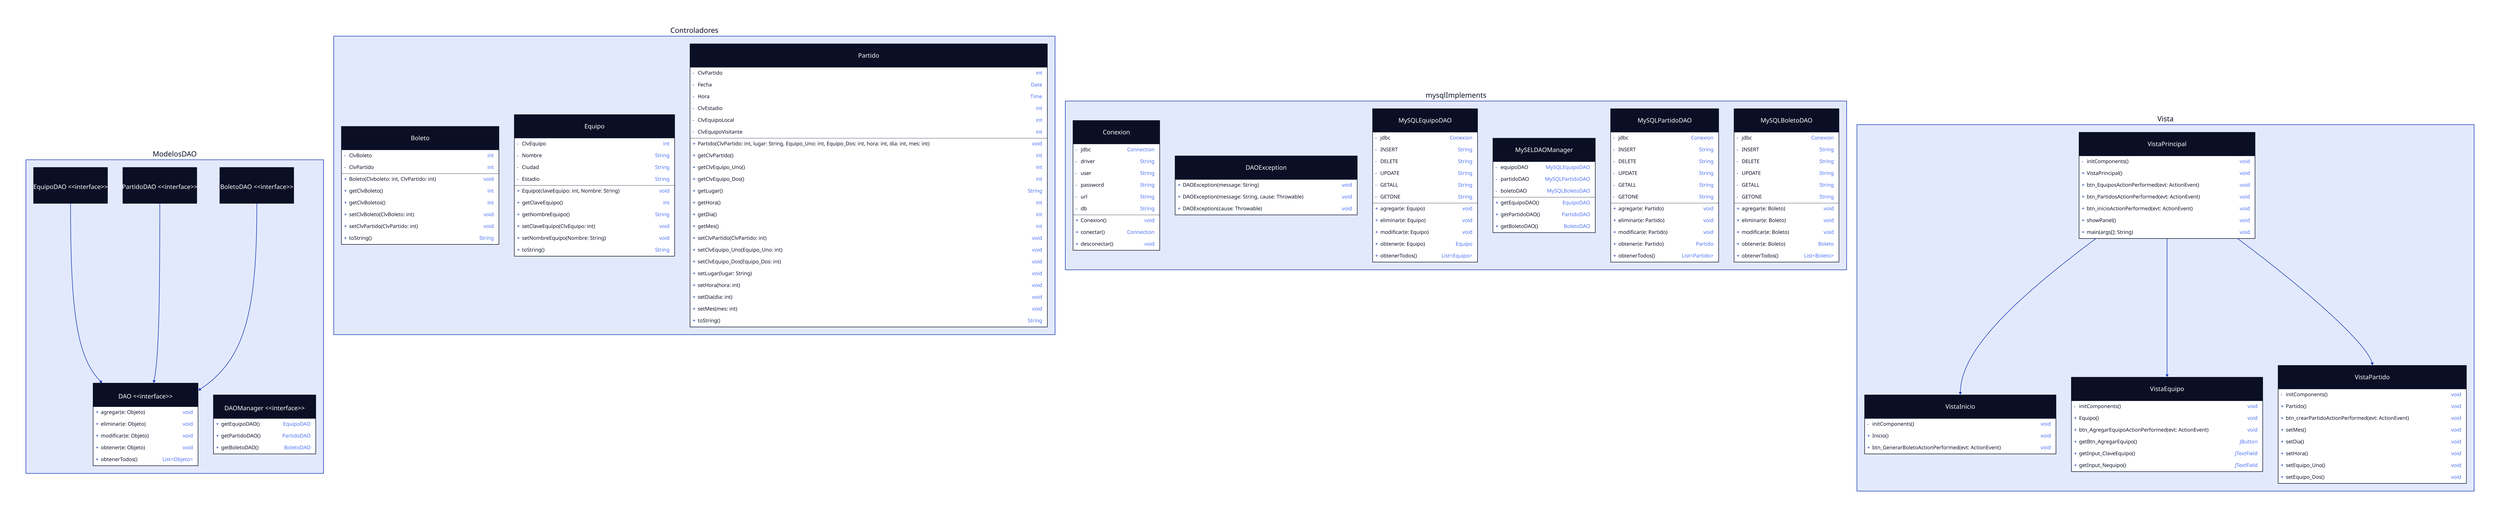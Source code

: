 ModelosDAO {
  DAO: DAO \n\<\<interface\>\>{
    shape: class

    agregar(e\: Objeto): void
    eliminar(e\: Objeto): void
    modificar(e\: Objeto): void
    obtener(e\: Objeto): void
    obtenerTodos(): List<Objeto>
  }

  DAOManager: DAOManager \n\<\<interface\>\>{
    shape: class

    getEquipoDAO(): EquipoDAO
    getPartidoDAO(): PartidoDAO
    getBoletoDAO(): BoletoDAO
  }

  EquipoDAO: EquipoDAO \n\<\<interface\>\>{
    shape: class
  }

  PartidoDAO: PartidoDAO \n\<\<interface\>\>{
    shape: class
  }

  BoletoDAO: BoletoDAO \n\<\<interface\>\>{
    shape: class
  }

  EquipoDAO -> DAO
  PartidoDAO -> DAO
  BoletoDAO -> DAO
}

Controladores {
  Boleto {
    shape: class

    - ClvBoleto: int
    - ClvPartido: int

    Boleto(Clvboleto\: int, ClvPartido\: int)
    getClvBoleto(): int 
    getClvBoletos(): int
    setClvBoleto(ClvBoleto\: int): void
    setClvPartido(ClvPartido\: int): void
    toString(): String
  }
  
  Equipo {
    shape: class

    - ClvEquipo: int
    - Nombre: String
    - Ciudad: String
    - Estadio: String

    Equipo(claveEquipo\: int, Nombre\: String)
    getClaveEquipo(): int
    getNombreEquipo(): String
    setClaveEquipo(ClvEquipo\: int): void
    setNombreEquipo(Nombre\: String): void
    toString(): String
  }

  Partido {
    shape: class

    - ClvPartido: int
    - Fecha: Date
    - Hora: Time
    - ClvEstadio: int
    - ClvEquipoLocal: int
    - ClvEquipoVisitante: int

    Partido(ClvPartido\: int, lugar\: String, Equipo_Uno\: int, Equipo_Dos\: int, hora\: int, dia\: int, mes\: int)  
    getClvPartido(): int
    getClvEquipo_Uno(): int
    getClvEquipo_Dos(): int
    getLugar(): String
    getHora(): int
    getDia(): int
    getMes(): int

    setClvPartido(ClvPartido\: int): void
    setClvEquipo_Uno(Equipo_Uno\: int): void
    setClvEquipo_Dos(Equipo_Dos\: int): void
    setLugar(lugar\: String): void
    setHora(hora\: int): void
    setDia(dia\: int): void
    setMes(mes\: int): void

    toString(): String
  }
}

Vista {
  VistaInicio {
    shape: class

    - initComponents(): void

    Inicio()
    btn_GenerarBoletoActionPerformed(evt\: ActionEvent): void
  }

  VistaEquipo {
    shape: class

    - initComponents(): void

    Equipo()
    btn_AgregarEquipoActionPerformed(evt\: ActionEvent): void
    getBtn_AgregarEquipo(): JButton
    getInput_ClaveEquipo(): JTextField
    getInput_Nequipo(): JTextField
    btn_AgregarEquipoActionPerformed(evt\: ActionEvent): void
  }

  VistaPartido {
    shape: class

    - initComponents(): void

    Partido()
    btn_crearPartidoActionPerformed(evt\: ActionEvent): void
    setMes(): void
    setDia(): void
    setHora(): void
    setEquipo_Uno(): void
    setEquipo_Dos(): void
  }

  VistaPrincipal {
    shape: class

    - initComponents(): void

    VistaPrincipal()
    btn_EquiposActionPerformed(evt\: ActionEvent): void
    btn_PartidosActionPerformed(evt\: ActionEvent): void
    btn_inicioActionPerformed(evt\: ActionEvent): void
    showPanel(): void
    main(args\[\]\: String): void
  }

  VistaPrincipal -> VistaInicio
  VistaPrincipal -> VistaEquipo
  VistaPrincipal -> VistaPartido
}

mysqlImplements {
  Conexion {
    shape: class

    - jdbc: Connection
    - driver: String
    - user: String
    - password: String
    - url: String
    - db: String

    Conexion()
    conectar(): Connection
    desconectar(): void
  }

  DAOException {
    shape: class

    DAOException(message\: String)
    DAOException(message\: String, cause\: Throwable)
    DAOException(cause\: Throwable)
  }

  MySQLEquipoDAO {
    shape: class

    - jdbc: Conexion
    - INSERT: String
    - DELETE: String
    - UPDATE: String
    - GETALL: String
    - GETONE: String

    agregar(e\: Equipo): void
    eliminar(e\: Equipo): void
    modificar(e\: Equipo): void
    obtener(e\: Equipo): Equipo
    obtenerTodos(): List<Equipo>
  }

  MySELDAOManager {
    shape: class

    - equipoDAO: MySQLEquipoDAO
    - partidoDAO: MySQLPartidoDAO
    - boletoDAO: MySQLBoletoDAO

    getEquipoDAO(): EquipoDAO
    getPartidoDAO(): PartidoDAO
    getBoletoDAO(): BoletoDAO
  }

  MySQLPartidoDAO {
    shape: class

    - jdbc: Conexion
    - INSERT: String
    - DELETE: String
    - UPDATE: String
    - GETALL: String
    - GETONE: String

    agregar(e\: Partido): void
    eliminar(e\: Partido): void
    modificar(e\: Partido): void
    obtener(e\: Partido): Partido
    obtenerTodos(): List<Partido>
  }

  MySQLBoletoDAO {
    shape: class

    - jdbc: Conexion
    - INSERT: String
    - DELETE: String
    - UPDATE: String
    - GETALL: String
    - GETONE: String

    agregar(e\: Boleto): void
    eliminar(e\: Boleto): void
    modificar(e\: Boleto): void
    obtener(e\: Boleto): Boleto
    obtenerTodos(): List<Boleto>
  }
}